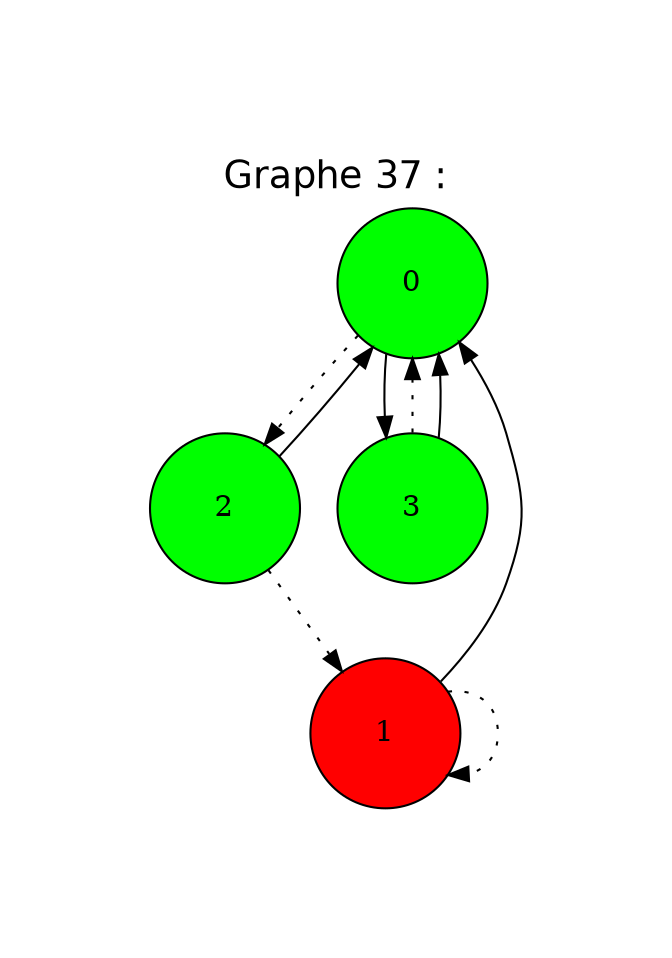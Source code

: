 digraph graph37 {
center=true;
pad=1;
graph [label="Graphe 37 :\n", labelloc=t; labeljust=center, fontname=Helvetica, fontsize=18];
node [color=black, shape="ellipse", style="filled", width=1, height=1, fillcolor=green] 0;
node [color=black, shape="ellipse", style="filled", width=1, height=1, fillcolor=red] 1;
node [color=black, shape="ellipse", style="filled", width=1, height=1, fillcolor=green] 2;
node [color=black, shape="ellipse", style="filled", width=1, height=1, fillcolor=green] 3;
1 -> 1[style=dotted];
0 -> 2[style=dotted];
0 -> 3;
1 -> 0;
2 -> 0;
2 -> 1[style=dotted];
3 -> 0[style=dotted];
3 -> 0;
}

digraph graph39 {
center=true;
pad=1;
graph [label="Graphe 39 :\n", labelloc=t; labeljust=center, fontname=Helvetica, fontsize=18];
node [color=black, shape="ellipse", style="filled", width=1, height=1, fillcolor=green] 0;
node [color=black, shape="ellipse", style="filled", width=1, height=1, fillcolor=red] 1;
node [color=black, shape="ellipse", style="filled", width=1, height=1, fillcolor=green] 2;
node [color=black, shape="ellipse", style="filled", width=1, height=1, fillcolor=green] 3;
1 -> 1[style=dotted];
0 -> 1[style=dotted];
0 -> 3;
1 -> 2;
2 -> 0;
2 -> 1[style=dotted];
3 -> 0[style=dotted];
3 -> 0;
}

digraph graph42 {
center=true;
pad=1;
graph [label="Graphe 42 :\n", labelloc=t; labeljust=center, fontname=Helvetica, fontsize=18];
node [color=black, shape="ellipse", style="filled", width=1, height=1, fillcolor=green] 0;
node [color=black, shape="ellipse", style="filled", width=1, height=1, fillcolor=red] 1;
node [color=black, shape="ellipse", style="filled", width=1, height=1, fillcolor=red] 2;
node [color=black, shape="ellipse", style="filled", width=1, height=1, fillcolor=green] 3;
0 -> 1[style=dotted];
0 -> 3;
1 -> 0;
1 -> 2[style=dotted];
2 -> 0;
2 -> 1[style=dotted];
3 -> 0[style=dotted];
3 -> 0;
}

digraph graph64 {
center=true;
pad=1;
graph [label="Graphe 64 :\n", labelloc=t; labeljust=center, fontname=Helvetica, fontsize=18];
node [color=black, shape="ellipse", style="filled", width=1, height=1, fillcolor=green] 0;
node [color=black, shape="ellipse", style="filled", width=1, height=1, fillcolor=red] 1;
node [color=black, shape="ellipse", style="filled", width=1, height=1, fillcolor=red] 2;
node [color=black, shape="ellipse", style="filled", width=1, height=1, fillcolor=green] 3;
1 -> 1[style=dotted];
2 -> 2[style=dotted];
0 -> 2[style=dotted];
0 -> 3;
1 -> 0;
2 -> 1;
3 -> 0[style=dotted];
3 -> 0;
}

digraph graph89 {
center=true;
pad=1;
graph [label="Graphe 89 :\n", labelloc=t; labeljust=center, fontname=Helvetica, fontsize=18];
node [color=black, shape="ellipse", style="filled", width=1, height=1, fillcolor=green] 0;
node [color=black, shape="ellipse", style="filled", width=1, height=1, fillcolor=green] 1;
node [color=black, shape="ellipse", style="filled", width=1, height=1, fillcolor=red] 2;
node [color=black, shape="ellipse", style="filled", width=1, height=1, fillcolor=green] 3;
2 -> 2[style=dotted];
0 -> 2[style=dotted];
0 -> 3;
1 -> 0[style=dotted];
1 -> 0;
2 -> 0;
3 -> 0[style=dotted];
3 -> 1;
}

digraph graph98 {
center=true;
pad=1;
graph [label="Graphe 98 :\n", labelloc=t; labeljust=center, fontname=Helvetica, fontsize=18];
node [color=black, shape="ellipse", style="filled", width=1, height=1, fillcolor=green] 0;
node [color=black, shape="ellipse", style="filled", width=1, height=1, fillcolor=red] 1;
node [color=black, shape="ellipse", style="filled", width=1, height=1, fillcolor=green] 2;
node [color=black, shape="ellipse", style="filled", width=1, height=1, fillcolor=green] 3;
1 -> 1[style=dotted];
0 -> 1[style=dotted];
0 -> 3;
1 -> 0;
2 -> 0[style=dotted];
2 -> 0;
3 -> 0[style=dotted];
3 -> 2;
}

digraph graph112 {
center=true;
pad=1;
graph [label="Graphe 112 :\n", labelloc=t; labeljust=center, fontname=Helvetica, fontsize=18];
node [color=black, shape="ellipse", style="filled", width=1, height=1, fillcolor=green] 0;
node [color=black, shape="ellipse", style="filled", width=1, height=1, fillcolor=red] 1;
node [color=black, shape="ellipse", style="filled", width=1, height=1, fillcolor=green] 2;
node [color=black, shape="ellipse", style="filled", width=1, height=1, fillcolor=green] 3;
1 -> 1[style=dotted];
0 -> 2;
0 -> 3[style=dotted];
1 -> 0;
2 -> 0[style=dotted];
2 -> 0;
3 -> 0;
3 -> 1[style=dotted];
}

digraph graph113 {
center=true;
pad=1;
graph [label="Graphe 113 :\n", labelloc=t; labeljust=center, fontname=Helvetica, fontsize=18];
node [color=black, shape="ellipse", style="filled", width=1, height=1, fillcolor=green] 0;
node [color=black, shape="ellipse", style="filled", width=1, height=1, fillcolor=red] 1;
node [color=black, shape="ellipse", style="filled", width=1, height=1, fillcolor=green] 2;
node [color=black, shape="ellipse", style="filled", width=1, height=1, fillcolor=green] 3;
1 -> 1[style=dotted];
0 -> 3[style=dotted];
0 -> 3;
1 -> 2;
2 -> 0[style=dotted];
2 -> 0;
3 -> 0;
3 -> 1[style=dotted];
}

digraph graph114 {
center=true;
pad=1;
graph [label="Graphe 114 :\n", labelloc=t; labeljust=center, fontname=Helvetica, fontsize=18];
node [color=black, shape="ellipse", style="filled", width=1, height=1, fillcolor=green] 0;
node [color=black, shape="ellipse", style="filled", width=1, height=1, fillcolor=red] 1;
node [color=black, shape="ellipse", style="filled", width=1, height=1, fillcolor=green] 2;
node [color=black, shape="ellipse", style="filled", width=1, height=1, fillcolor=green] 3;
1 -> 1[style=dotted];
0 -> 1[style=dotted];
0 -> 2;
1 -> 3;
2 -> 0[style=dotted];
2 -> 0;
3 -> 0;
3 -> 1[style=dotted];
}

digraph graph115 {
center=true;
pad=1;
graph [label="Graphe 115 :\n", labelloc=t; labeljust=center, fontname=Helvetica, fontsize=18];
node [color=black, shape="ellipse", style="filled", width=1, height=1, fillcolor=green] 0;
node [color=black, shape="ellipse", style="filled", width=1, height=1, fillcolor=red] 1;
node [color=black, shape="ellipse", style="filled", width=1, height=1, fillcolor=green] 2;
node [color=black, shape="ellipse", style="filled", width=1, height=1, fillcolor=green] 3;
1 -> 1[style=dotted];
0 -> 2[style=dotted];
0 -> 3;
1 -> 3;
2 -> 0[style=dotted];
2 -> 0;
3 -> 0;
3 -> 1[style=dotted];
}

digraph graph118 {
center=true;
pad=1;
graph [label="Graphe 118 :\n", labelloc=t; labeljust=center, fontname=Helvetica, fontsize=18];
node [color=black, shape="ellipse", style="filled", width=1, height=1, fillcolor=green] 0;
node [color=black, shape="ellipse", style="filled", width=1, height=1, fillcolor=red] 1;
node [color=black, shape="ellipse", style="filled", width=1, height=1, fillcolor=green] 2;
node [color=black, shape="ellipse", style="filled", width=1, height=1, fillcolor=red] 3;
0 -> 1[style=dotted];
0 -> 2;
1 -> 0;
1 -> 3[style=dotted];
2 -> 0[style=dotted];
2 -> 0;
3 -> 0;
3 -> 1[style=dotted];
}

digraph graph123 {
center=true;
pad=1;
graph [label="Graphe 123 :\n", labelloc=t; labeljust=center, fontname=Helvetica, fontsize=18];
node [color=black, shape="ellipse", style="filled", width=1, height=1, fillcolor=green] 0;
node [color=black, shape="ellipse", style="filled", width=1, height=1, fillcolor=red] 1;
node [color=black, shape="ellipse", style="filled", width=1, height=1, fillcolor=green] 2;
node [color=black, shape="ellipse", style="filled", width=1, height=1, fillcolor=green] 3;
1 -> 1[style=dotted];
0 -> 3[style=dotted];
0 -> 3;
1 -> 2;
2 -> 0;
2 -> 1[style=dotted];
3 -> 0;
3 -> 1[style=dotted];
}

digraph graph125 {
center=true;
pad=1;
graph [label="Graphe 125 :\n", labelloc=t; labeljust=center, fontname=Helvetica, fontsize=18];
node [color=black, shape="ellipse", style="filled", width=1, height=1, fillcolor=green] 0;
node [color=black, shape="ellipse", style="filled", width=1, height=1, fillcolor=red] 1;
node [color=black, shape="ellipse", style="filled", width=1, height=1, fillcolor=red] 2;
node [color=black, shape="ellipse", style="filled", width=1, height=1, fillcolor=green] 3;
0 -> 3[style=dotted];
0 -> 3;
1 -> 2[style=dotted];
1 -> 3;
2 -> 0;
2 -> 1[style=dotted];
3 -> 0;
3 -> 1[style=dotted];
}

digraph graph127 {
center=true;
pad=1;
graph [label="Graphe 127 :\n", labelloc=t; labeljust=center, fontname=Helvetica, fontsize=18];
node [color=black, shape="ellipse", style="filled", width=1, height=1, fillcolor=green] 0;
node [color=black, shape="ellipse", style="filled", width=1, height=1, fillcolor=red] 1;
node [color=black, shape="ellipse", style="filled", width=1, height=1, fillcolor=red] 2;
node [color=black, shape="ellipse", style="filled", width=1, height=1, fillcolor=green] 3;
0 -> 3[style=dotted];
0 -> 3;
1 -> 2[style=dotted];
1 -> 3;
2 -> 1[style=dotted];
2 -> 1;
3 -> 0;
3 -> 1[style=dotted];
}

digraph graph128 {
center=true;
pad=1;
graph [label="Graphe 128 :\n", labelloc=t; labeljust=center, fontname=Helvetica, fontsize=18];
node [color=black, shape="ellipse", style="filled", width=1, height=1, fillcolor=green] 0;
node [color=black, shape="ellipse", style="filled", width=1, height=1, fillcolor=red] 1;
node [color=black, shape="ellipse", style="filled", width=1, height=1, fillcolor=red] 2;
node [color=black, shape="ellipse", style="filled", width=1, height=1, fillcolor=green] 3;
0 -> 3[style=dotted];
0 -> 3;
1 -> 0;
1 -> 2[style=dotted];
2 -> 1[style=dotted];
2 -> 1;
3 -> 0;
3 -> 1[style=dotted];
}

digraph graph130 {
center=true;
pad=1;
graph [label="Graphe 130 :\n", labelloc=t; labeljust=center, fontname=Helvetica, fontsize=18];
node [color=black, shape="ellipse", style="filled", width=1, height=1, fillcolor=green] 0;
node [color=black, shape="ellipse", style="filled", width=1, height=1, fillcolor=red] 1;
node [color=black, shape="ellipse", style="filled", width=1, height=1, fillcolor=green] 2;
node [color=black, shape="ellipse", style="filled", width=1, height=1, fillcolor=green] 3;
1 -> 1[style=dotted];
0 -> 3[style=dotted];
0 -> 3;
1 -> 2;
2 -> 1[style=dotted];
2 -> 3;
3 -> 0;
3 -> 1[style=dotted];
}

digraph graph132 {
center=true;
pad=1;
graph [label="Graphe 132 :\n", labelloc=t; labeljust=center, fontname=Helvetica, fontsize=18];
node [color=black, shape="ellipse", style="filled", width=1, height=1, fillcolor=green] 0;
node [color=black, shape="ellipse", style="filled", width=1, height=1, fillcolor=green] 1;
node [color=black, shape="ellipse", style="filled", width=1, height=1, fillcolor=red] 2;
node [color=black, shape="ellipse", style="filled", width=1, height=1, fillcolor=green] 3;
2 -> 2[style=dotted];
0 -> 2[style=dotted];
0 -> 3;
1 -> 0[style=dotted];
1 -> 0;
2 -> 0;
3 -> 0;
3 -> 1[style=dotted];
}

digraph graph138 {
center=true;
pad=1;
graph [label="Graphe 138 :\n", labelloc=t; labeljust=center, fontname=Helvetica, fontsize=18];
node [color=black, shape="ellipse", style="filled", width=1, height=1, fillcolor=green] 0;
node [color=black, shape="ellipse", style="filled", width=1, height=1, fillcolor=red] 1;
node [color=black, shape="ellipse", style="filled", width=1, height=1, fillcolor=red] 2;
node [color=black, shape="ellipse", style="filled", width=1, height=1, fillcolor=green] 3;
1 -> 1[style=dotted];
2 -> 2[style=dotted];
0 -> 3[style=dotted];
0 -> 3;
1 -> 2;
2 -> 3;
3 -> 0;
3 -> 1[style=dotted];
}

digraph graph158 {
center=true;
pad=1;
graph [label="Graphe 158 :\n", labelloc=t; labeljust=center, fontname=Helvetica, fontsize=18];
node [color=black, shape="ellipse", style="filled", width=1, height=1, fillcolor=green] 0;
node [color=black, shape="ellipse", style="filled", width=1, height=1, fillcolor=red] 1;
node [color=black, shape="ellipse", style="filled", width=1, height=1, fillcolor=green] 2;
node [color=black, shape="ellipse", style="filled", width=1, height=1, fillcolor=green] 3;
1 -> 1[style=dotted];
0 -> 3[style=dotted];
0 -> 3;
1 -> 3;
2 -> 0[style=dotted];
2 -> 0;
3 -> 1[style=dotted];
3 -> 2;
}

digraph graph159 {
center=true;
pad=1;
graph [label="Graphe 159 :\n", labelloc=t; labeljust=center, fontname=Helvetica, fontsize=18];
node [color=black, shape="ellipse", style="filled", width=1, height=1, fillcolor=green] 0;
node [color=black, shape="ellipse", style="filled", width=1, height=1, fillcolor=red] 1;
node [color=black, shape="ellipse", style="filled", width=1, height=1, fillcolor=green] 2;
node [color=black, shape="ellipse", style="filled", width=1, height=1, fillcolor=green] 3;
1 -> 1[style=dotted];
0 -> 3[style=dotted];
0 -> 3;
1 -> 0;
2 -> 0[style=dotted];
2 -> 0;
3 -> 1[style=dotted];
3 -> 2;
}

digraph graph167 {
center=true;
pad=1;
graph [label="Graphe 167 :\n", labelloc=t; labeljust=center, fontname=Helvetica, fontsize=18];
node [color=black, shape="ellipse", style="filled", width=1, height=1, fillcolor=green] 0;
node [color=black, shape="ellipse", style="filled", width=1, height=1, fillcolor=red] 1;
node [color=black, shape="ellipse", style="filled", width=1, height=1, fillcolor=green] 2;
node [color=black, shape="ellipse", style="filled", width=1, height=1, fillcolor=green] 3;
1 -> 1[style=dotted];
0 -> 1[style=dotted];
0 -> 3;
1 -> 0;
2 -> 0[style=dotted];
2 -> 0;
3 -> 0;
3 -> 2[style=dotted];
}

digraph graph178 {
center=true;
pad=1;
graph [label="Graphe 178 :\n", labelloc=t; labeljust=center, fontname=Helvetica, fontsize=18];
node [color=black, shape="ellipse", style="filled", width=1, height=1, fillcolor=green] 0;
node [color=black, shape="ellipse", style="filled", width=1, height=1, fillcolor=red] 1;
node [color=black, shape="ellipse", style="filled", width=1, height=1, fillcolor=green] 2;
node [color=black, shape="ellipse", style="filled", width=1, height=1, fillcolor=green] 3;
1 -> 1[style=dotted];
0 -> 3[style=dotted];
0 -> 3;
1 -> 3;
2 -> 0;
2 -> 1[style=dotted];
3 -> 0;
3 -> 2[style=dotted];
}

digraph graph179 {
center=true;
pad=1;
graph [label="Graphe 179 :\n", labelloc=t; labeljust=center, fontname=Helvetica, fontsize=18];
node [color=black, shape="ellipse", style="filled", width=1, height=1, fillcolor=green] 0;
node [color=black, shape="ellipse", style="filled", width=1, height=1, fillcolor=red] 1;
node [color=black, shape="ellipse", style="filled", width=1, height=1, fillcolor=green] 2;
node [color=black, shape="ellipse", style="filled", width=1, height=1, fillcolor=green] 3;
1 -> 1[style=dotted];
0 -> 3[style=dotted];
0 -> 3;
1 -> 0;
2 -> 0;
2 -> 1[style=dotted];
3 -> 0;
3 -> 2[style=dotted];
}

digraph graph180 {
center=true;
pad=1;
graph [label="Graphe 180 :\n", labelloc=t; labeljust=center, fontname=Helvetica, fontsize=18];
node [color=black, shape="ellipse", style="filled", width=1, height=1, fillcolor=green] 0;
node [color=black, shape="ellipse", style="filled", width=1, height=1, fillcolor=red] 1;
node [color=black, shape="ellipse", style="filled", width=1, height=1, fillcolor=green] 2;
node [color=black, shape="ellipse", style="filled", width=1, height=1, fillcolor=green] 3;
1 -> 1[style=dotted];
0 -> 3[style=dotted];
0 -> 3;
1 -> 3;
2 -> 1[style=dotted];
2 -> 1;
3 -> 0;
3 -> 2[style=dotted];
}

digraph graph182 {
center=true;
pad=1;
graph [label="Graphe 182 :\n", labelloc=t; labeljust=center, fontname=Helvetica, fontsize=18];
node [color=black, shape="ellipse", style="filled", width=1, height=1, fillcolor=green] 0;
node [color=black, shape="ellipse", style="filled", width=1, height=1, fillcolor=green] 1;
node [color=black, shape="ellipse", style="filled", width=1, height=1, fillcolor=red] 2;
node [color=black, shape="ellipse", style="filled", width=1, height=1, fillcolor=green] 3;
2 -> 2[style=dotted];
0 -> 1;
0 -> 3[style=dotted];
1 -> 0[style=dotted];
1 -> 0;
2 -> 0;
3 -> 0;
3 -> 2[style=dotted];
}

digraph graph183 {
center=true;
pad=1;
graph [label="Graphe 183 :\n", labelloc=t; labeljust=center, fontname=Helvetica, fontsize=18];
node [color=black, shape="ellipse", style="filled", width=1, height=1, fillcolor=green] 0;
node [color=black, shape="ellipse", style="filled", width=1, height=1, fillcolor=green] 1;
node [color=black, shape="ellipse", style="filled", width=1, height=1, fillcolor=red] 2;
node [color=black, shape="ellipse", style="filled", width=1, height=1, fillcolor=green] 3;
2 -> 2[style=dotted];
0 -> 3[style=dotted];
0 -> 3;
1 -> 3[style=dotted];
1 -> 3;
2 -> 1;
3 -> 0;
3 -> 2[style=dotted];
}

digraph graph184 {
center=true;
pad=1;
graph [label="Graphe 184 :\n", labelloc=t; labeljust=center, fontname=Helvetica, fontsize=18];
node [color=black, shape="ellipse", style="filled", width=1, height=1, fillcolor=green] 0;
node [color=black, shape="ellipse", style="filled", width=1, height=1, fillcolor=green] 1;
node [color=black, shape="ellipse", style="filled", width=1, height=1, fillcolor=red] 2;
node [color=black, shape="ellipse", style="filled", width=1, height=1, fillcolor=green] 3;
2 -> 2[style=dotted];
0 -> 3[style=dotted];
0 -> 3;
1 -> 0[style=dotted];
1 -> 3;
2 -> 1;
3 -> 0;
3 -> 2[style=dotted];
}

digraph graph185 {
center=true;
pad=1;
graph [label="Graphe 185 :\n", labelloc=t; labeljust=center, fontname=Helvetica, fontsize=18];
node [color=black, shape="ellipse", style="filled", width=1, height=1, fillcolor=green] 0;
node [color=black, shape="ellipse", style="filled", width=1, height=1, fillcolor=red] 1;
node [color=black, shape="ellipse", style="filled", width=1, height=1, fillcolor=red] 2;
node [color=black, shape="ellipse", style="filled", width=1, height=1, fillcolor=green] 3;
1 -> 1[style=dotted];
2 -> 2[style=dotted];
0 -> 3[style=dotted];
0 -> 3;
1 -> 0;
2 -> 1;
3 -> 0;
3 -> 2[style=dotted];
}

digraph graph186 {
center=true;
pad=1;
graph [label="Graphe 186 :\n", labelloc=t; labeljust=center, fontname=Helvetica, fontsize=18];
node [color=black, shape="ellipse", style="filled", width=1, height=1, fillcolor=green] 0;
node [color=black, shape="ellipse", style="filled", width=1, height=1, fillcolor=green] 1;
node [color=black, shape="ellipse", style="filled", width=1, height=1, fillcolor=red] 2;
node [color=black, shape="ellipse", style="filled", width=1, height=1, fillcolor=green] 3;
2 -> 2[style=dotted];
0 -> 1[style=dotted];
0 -> 3;
1 -> 0[style=dotted];
1 -> 0;
2 -> 3;
3 -> 0;
3 -> 2[style=dotted];
}

digraph graph187 {
center=true;
pad=1;
graph [label="Graphe 187 :\n", labelloc=t; labeljust=center, fontname=Helvetica, fontsize=18];
node [color=black, shape="ellipse", style="filled", width=1, height=1, fillcolor=green] 0;
node [color=black, shape="ellipse", style="filled", width=1, height=1, fillcolor=green] 1;
node [color=black, shape="ellipse", style="filled", width=1, height=1, fillcolor=red] 2;
node [color=black, shape="ellipse", style="filled", width=1, height=1, fillcolor=green] 3;
2 -> 2[style=dotted];
0 -> 1;
0 -> 2[style=dotted];
1 -> 0[style=dotted];
1 -> 0;
2 -> 3;
3 -> 0;
3 -> 2[style=dotted];
}

digraph graph189 {
center=true;
pad=1;
graph [label="Graphe 189 :\n", labelloc=t; labeljust=center, fontname=Helvetica, fontsize=18];
node [color=black, shape="ellipse", style="filled", width=1, height=1, fillcolor=green] 0;
node [color=black, shape="ellipse", style="filled", width=1, height=1, fillcolor=green] 1;
node [color=black, shape="ellipse", style="filled", width=1, height=1, fillcolor=red] 2;
node [color=black, shape="ellipse", style="filled", width=1, height=1, fillcolor=red] 3;
0 -> 1;
0 -> 2[style=dotted];
1 -> 0[style=dotted];
1 -> 0;
2 -> 0;
2 -> 3[style=dotted];
3 -> 0;
3 -> 2[style=dotted];
}

digraph graph194 {
center=true;
pad=1;
graph [label="Graphe 194 :\n", labelloc=t; labeljust=center, fontname=Helvetica, fontsize=18];
node [color=black, shape="ellipse", style="filled", width=1, height=1, fillcolor=green] 0;
node [color=black, shape="ellipse", style="filled", width=1, height=1, fillcolor=green] 1;
node [color=black, shape="ellipse", style="filled", width=1, height=1, fillcolor=red] 2;
node [color=black, shape="ellipse", style="filled", width=1, height=1, fillcolor=green] 3;
2 -> 2[style=dotted];
0 -> 3[style=dotted];
0 -> 3;
1 -> 3[style=dotted];
1 -> 3;
2 -> 0;
3 -> 1;
3 -> 2[style=dotted];
}

digraph graph196 {
center=true;
pad=1;
graph [label="Graphe 196 :\n", labelloc=t; labeljust=center, fontname=Helvetica, fontsize=18];
node [color=black, shape="ellipse", style="filled", width=1, height=1, fillcolor=green] 0;
node [color=black, shape="ellipse", style="filled", width=1, height=1, fillcolor=green] 1;
node [color=black, shape="ellipse", style="filled", width=1, height=1, fillcolor=red] 2;
node [color=black, shape="ellipse", style="filled", width=1, height=1, fillcolor=green] 3;
1 -> 1[style=dotted];
2 -> 2[style=dotted];
0 -> 3[style=dotted];
0 -> 3;
1 -> 0;
2 -> 3;
3 -> 1;
3 -> 2[style=dotted];
}

digraph graph215 {
center=true;
pad=1;
graph [label="Graphe 215 :\n", labelloc=t; labeljust=center, fontname=Helvetica, fontsize=18];
node [color=black, shape="ellipse", style="filled", width=1, height=1, fillcolor=green] 0;
node [color=black, shape="ellipse", style="filled", width=1, height=1, fillcolor=green] 1;
node [color=black, shape="ellipse", style="filled", width=1, height=1, fillcolor=green] 2;
node [color=black, shape="ellipse", style="filled", width=1, height=1, fillcolor=red] 3;
3 -> 3[style=dotted];
0 -> 2;
0 -> 3[style=dotted];
1 -> 0[style=dotted];
1 -> 0;
2 -> 0[style=dotted];
2 -> 0;
3 -> 1;
}

digraph graph218 {
center=true;
pad=1;
graph [label="Graphe 218 :\n", labelloc=t; labeljust=center, fontname=Helvetica, fontsize=18];
node [color=black, shape="ellipse", style="filled", width=1, height=1, fillcolor=green] 0;
node [color=black, shape="ellipse", style="filled", width=1, height=1, fillcolor=red] 1;
node [color=black, shape="ellipse", style="filled", width=1, height=1, fillcolor=green] 2;
node [color=black, shape="ellipse", style="filled", width=1, height=1, fillcolor=red] 3;
1 -> 1[style=dotted];
3 -> 3[style=dotted];
0 -> 2;
0 -> 3[style=dotted];
1 -> 0;
2 -> 0[style=dotted];
2 -> 0;
3 -> 1;
}

digraph graph225 {
center=true;
pad=1;
graph [label="Graphe 225 :\n", labelloc=t; labeljust=center, fontname=Helvetica, fontsize=18];
node [color=black, shape="ellipse", style="filled", width=1, height=1, fillcolor=green] 0;
node [color=black, shape="ellipse", style="filled", width=1, height=1, fillcolor=green] 1;
node [color=black, shape="ellipse", style="filled", width=1, height=1, fillcolor=green] 2;
node [color=black, shape="ellipse", style="filled", width=1, height=1, fillcolor=red] 3;
3 -> 3[style=dotted];
0 -> 1;
0 -> 3[style=dotted];
1 -> 0[style=dotted];
1 -> 0;
2 -> 0[style=dotted];
2 -> 0;
3 -> 2;
}

digraph graph231 {
center=true;
pad=1;
graph [label="Graphe 231 :\n", labelloc=t; labeljust=center, fontname=Helvetica, fontsize=18];
node [color=black, shape="ellipse", style="filled", width=1, height=1, fillcolor=green] 0;
node [color=black, shape="ellipse", style="filled", width=1, height=1, fillcolor=green] 1;
node [color=black, shape="ellipse", style="filled", width=1, height=1, fillcolor=red] 2;
node [color=black, shape="ellipse", style="filled", width=1, height=1, fillcolor=red] 3;
2 -> 2[style=dotted];
3 -> 3[style=dotted];
0 -> 1;
0 -> 3[style=dotted];
1 -> 0[style=dotted];
1 -> 0;
2 -> 0;
3 -> 2;
}

